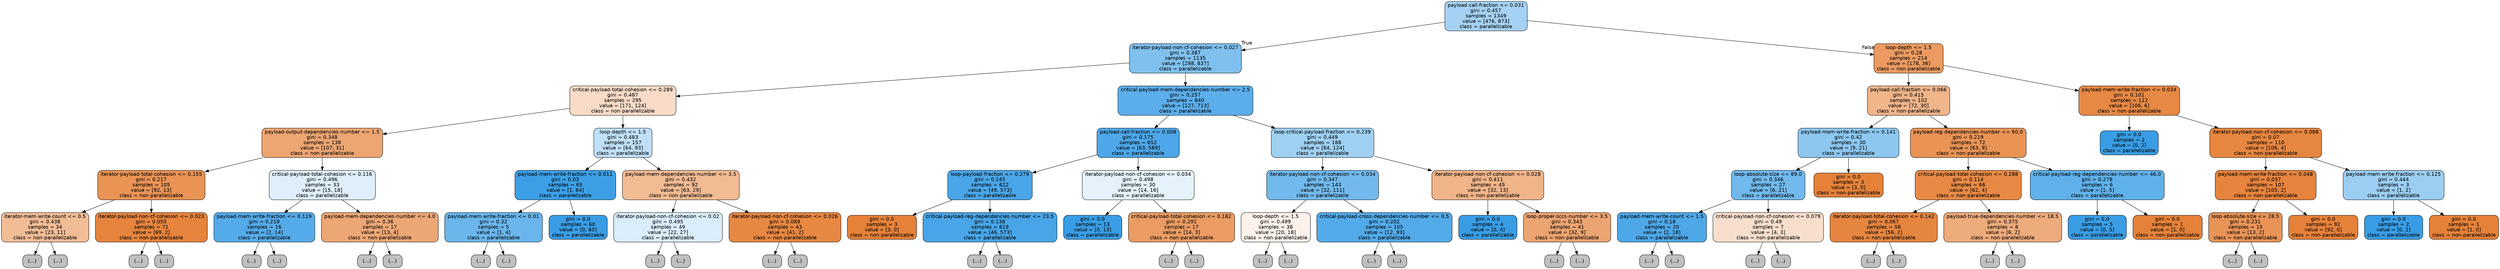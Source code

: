 digraph Tree {
node [shape=box, style="filled, rounded", color="black", fontname=helvetica] ;
edge [fontname=helvetica] ;
0 [label="payload-call-fraction <= 0.031\ngini = 0.457\nsamples = 1349\nvalue = [476, 873]\nclass = parallelizable", fillcolor="#399de574"] ;
1 [label="iterator-payload-non-cf-cohesion <= 0.027\ngini = 0.387\nsamples = 1135\nvalue = [298, 837]\nclass = parallelizable", fillcolor="#399de5a4"] ;
0 -> 1 [labeldistance=2.5, labelangle=45, headlabel="True"] ;
2 [label="critical-payload-total-cohesion <= 0.289\ngini = 0.487\nsamples = 295\nvalue = [171, 124]\nclass = non-parallelizable", fillcolor="#e5813946"] ;
1 -> 2 ;
3 [label="payload-output-dependencies-number <= 1.5\ngini = 0.348\nsamples = 138\nvalue = [107, 31]\nclass = non-parallelizable", fillcolor="#e58139b5"] ;
2 -> 3 ;
4 [label="iterator-payload-total-cohesion <= 0.155\ngini = 0.217\nsamples = 105\nvalue = [92, 13]\nclass = non-parallelizable", fillcolor="#e58139db"] ;
3 -> 4 ;
5 [label="iterator-mem-write-count <= 0.5\ngini = 0.438\nsamples = 34\nvalue = [23, 11]\nclass = non-parallelizable", fillcolor="#e5813985"] ;
4 -> 5 ;
6 [label="(...)", fillcolor="#C0C0C0"] ;
5 -> 6 ;
7 [label="(...)", fillcolor="#C0C0C0"] ;
5 -> 7 ;
20 [label="iterator-payload-non-cf-cohesion <= 0.023\ngini = 0.055\nsamples = 71\nvalue = [69, 2]\nclass = non-parallelizable", fillcolor="#e58139f8"] ;
4 -> 20 ;
21 [label="(...)", fillcolor="#C0C0C0"] ;
20 -> 21 ;
22 [label="(...)", fillcolor="#C0C0C0"] ;
20 -> 22 ;
25 [label="critical-payload-total-cohesion <= 0.116\ngini = 0.496\nsamples = 33\nvalue = [15, 18]\nclass = parallelizable", fillcolor="#399de52a"] ;
3 -> 25 ;
26 [label="payload-mem-write-fraction <= 0.119\ngini = 0.219\nsamples = 16\nvalue = [2, 14]\nclass = parallelizable", fillcolor="#399de5db"] ;
25 -> 26 ;
27 [label="(...)", fillcolor="#C0C0C0"] ;
26 -> 27 ;
28 [label="(...)", fillcolor="#C0C0C0"] ;
26 -> 28 ;
31 [label="payload-mem-dependencies-number <= 4.0\ngini = 0.36\nsamples = 17\nvalue = [13, 4]\nclass = non-parallelizable", fillcolor="#e58139b1"] ;
25 -> 31 ;
32 [label="(...)", fillcolor="#C0C0C0"] ;
31 -> 32 ;
33 [label="(...)", fillcolor="#C0C0C0"] ;
31 -> 33 ;
38 [label="loop-depth <= 1.5\ngini = 0.483\nsamples = 157\nvalue = [64, 93]\nclass = parallelizable", fillcolor="#399de550"] ;
2 -> 38 ;
39 [label="payload-mem-write-fraction <= 0.011\ngini = 0.03\nsamples = 65\nvalue = [1, 64]\nclass = parallelizable", fillcolor="#399de5fb"] ;
38 -> 39 ;
40 [label="payload-mem-write-fraction <= 0.01\ngini = 0.32\nsamples = 5\nvalue = [1, 4]\nclass = parallelizable", fillcolor="#399de5bf"] ;
39 -> 40 ;
41 [label="(...)", fillcolor="#C0C0C0"] ;
40 -> 41 ;
42 [label="(...)", fillcolor="#C0C0C0"] ;
40 -> 42 ;
43 [label="gini = 0.0\nsamples = 60\nvalue = [0, 60]\nclass = parallelizable", fillcolor="#399de5ff"] ;
39 -> 43 ;
44 [label="payload-mem-dependencies-number <= 3.5\ngini = 0.432\nsamples = 92\nvalue = [63, 29]\nclass = non-parallelizable", fillcolor="#e581398a"] ;
38 -> 44 ;
45 [label="iterator-payload-non-cf-cohesion <= 0.02\ngini = 0.495\nsamples = 49\nvalue = [22, 27]\nclass = parallelizable", fillcolor="#399de52f"] ;
44 -> 45 ;
46 [label="(...)", fillcolor="#C0C0C0"] ;
45 -> 46 ;
51 [label="(...)", fillcolor="#C0C0C0"] ;
45 -> 51 ;
60 [label="iterator-payload-non-cf-cohesion <= 0.026\ngini = 0.089\nsamples = 43\nvalue = [41, 2]\nclass = non-parallelizable", fillcolor="#e58139f3"] ;
44 -> 60 ;
61 [label="(...)", fillcolor="#C0C0C0"] ;
60 -> 61 ;
66 [label="(...)", fillcolor="#C0C0C0"] ;
60 -> 66 ;
67 [label="critical-payload-mem-dependencies-number <= 2.5\ngini = 0.257\nsamples = 840\nvalue = [127, 713]\nclass = parallelizable", fillcolor="#399de5d2"] ;
1 -> 67 ;
68 [label="payload-call-fraction <= 0.008\ngini = 0.175\nsamples = 652\nvalue = [63, 589]\nclass = parallelizable", fillcolor="#399de5e4"] ;
67 -> 68 ;
69 [label="loop-payload-fraction <= 0.279\ngini = 0.145\nsamples = 622\nvalue = [49, 573]\nclass = parallelizable", fillcolor="#399de5e9"] ;
68 -> 69 ;
70 [label="gini = 0.0\nsamples = 3\nvalue = [3, 0]\nclass = non-parallelizable", fillcolor="#e58139ff"] ;
69 -> 70 ;
71 [label="critical-payload-reg-dependencies-number <= 23.5\ngini = 0.138\nsamples = 619\nvalue = [46, 573]\nclass = parallelizable", fillcolor="#399de5eb"] ;
69 -> 71 ;
72 [label="(...)", fillcolor="#C0C0C0"] ;
71 -> 72 ;
163 [label="(...)", fillcolor="#C0C0C0"] ;
71 -> 163 ;
164 [label="iterator-payload-non-cf-cohesion <= 0.034\ngini = 0.498\nsamples = 30\nvalue = [14, 16]\nclass = parallelizable", fillcolor="#399de520"] ;
68 -> 164 ;
165 [label="gini = 0.0\nsamples = 13\nvalue = [0, 13]\nclass = parallelizable", fillcolor="#399de5ff"] ;
164 -> 165 ;
166 [label="critical-payload-total-cohesion <= 0.182\ngini = 0.291\nsamples = 17\nvalue = [14, 3]\nclass = non-parallelizable", fillcolor="#e58139c8"] ;
164 -> 166 ;
167 [label="(...)", fillcolor="#C0C0C0"] ;
166 -> 167 ;
168 [label="(...)", fillcolor="#C0C0C0"] ;
166 -> 168 ;
171 [label="loop-critical-payload-fraction <= 0.239\ngini = 0.449\nsamples = 188\nvalue = [64, 124]\nclass = parallelizable", fillcolor="#399de57b"] ;
67 -> 171 ;
172 [label="iterator-payload-non-cf-cohesion <= 0.034\ngini = 0.347\nsamples = 143\nvalue = [32, 111]\nclass = parallelizable", fillcolor="#399de5b5"] ;
171 -> 172 ;
173 [label="loop-depth <= 1.5\ngini = 0.499\nsamples = 38\nvalue = [20, 18]\nclass = non-parallelizable", fillcolor="#e5813919"] ;
172 -> 173 ;
174 [label="(...)", fillcolor="#C0C0C0"] ;
173 -> 174 ;
177 [label="(...)", fillcolor="#C0C0C0"] ;
173 -> 177 ;
186 [label="critical-payload-cross-dependencies-number <= 0.5\ngini = 0.202\nsamples = 105\nvalue = [12, 93]\nclass = parallelizable", fillcolor="#399de5de"] ;
172 -> 186 ;
187 [label="(...)", fillcolor="#C0C0C0"] ;
186 -> 187 ;
202 [label="(...)", fillcolor="#C0C0C0"] ;
186 -> 202 ;
205 [label="iterator-payload-non-cf-cohesion <= 0.028\ngini = 0.411\nsamples = 45\nvalue = [32, 13]\nclass = non-parallelizable", fillcolor="#e5813997"] ;
171 -> 205 ;
206 [label="gini = 0.0\nsamples = 4\nvalue = [0, 4]\nclass = parallelizable", fillcolor="#399de5ff"] ;
205 -> 206 ;
207 [label="loop-proper-sccs-number <= 3.5\ngini = 0.343\nsamples = 41\nvalue = [32, 9]\nclass = non-parallelizable", fillcolor="#e58139b7"] ;
205 -> 207 ;
208 [label="(...)", fillcolor="#C0C0C0"] ;
207 -> 208 ;
219 [label="(...)", fillcolor="#C0C0C0"] ;
207 -> 219 ;
222 [label="loop-depth <= 1.5\ngini = 0.28\nsamples = 214\nvalue = [178, 36]\nclass = non-parallelizable", fillcolor="#e58139cb"] ;
0 -> 222 [labeldistance=2.5, labelangle=-45, headlabel="False"] ;
223 [label="payload-call-fraction <= 0.066\ngini = 0.415\nsamples = 102\nvalue = [72, 30]\nclass = non-parallelizable", fillcolor="#e5813995"] ;
222 -> 223 ;
224 [label="payload-mem-write-fraction <= 0.141\ngini = 0.42\nsamples = 30\nvalue = [9, 21]\nclass = parallelizable", fillcolor="#399de592"] ;
223 -> 224 ;
225 [label="loop-absolute-size <= 89.0\ngini = 0.346\nsamples = 27\nvalue = [6, 21]\nclass = parallelizable", fillcolor="#399de5b6"] ;
224 -> 225 ;
226 [label="payload-mem-write-count <= 1.5\ngini = 0.18\nsamples = 20\nvalue = [2, 18]\nclass = parallelizable", fillcolor="#399de5e3"] ;
225 -> 226 ;
227 [label="(...)", fillcolor="#C0C0C0"] ;
226 -> 227 ;
228 [label="(...)", fillcolor="#C0C0C0"] ;
226 -> 228 ;
233 [label="critical-payload-non-cf-cohesion <= 0.079\ngini = 0.49\nsamples = 7\nvalue = [4, 3]\nclass = non-parallelizable", fillcolor="#e5813940"] ;
225 -> 233 ;
234 [label="(...)", fillcolor="#C0C0C0"] ;
233 -> 234 ;
235 [label="(...)", fillcolor="#C0C0C0"] ;
233 -> 235 ;
236 [label="gini = 0.0\nsamples = 3\nvalue = [3, 0]\nclass = non-parallelizable", fillcolor="#e58139ff"] ;
224 -> 236 ;
237 [label="payload-reg-dependencies-number <= 60.0\ngini = 0.219\nsamples = 72\nvalue = [63, 9]\nclass = non-parallelizable", fillcolor="#e58139db"] ;
223 -> 237 ;
238 [label="critical-payload-total-cohesion <= 0.288\ngini = 0.114\nsamples = 66\nvalue = [62, 4]\nclass = non-parallelizable", fillcolor="#e58139ef"] ;
237 -> 238 ;
239 [label="iterator-payload-total-cohesion <= 0.142\ngini = 0.067\nsamples = 58\nvalue = [56, 2]\nclass = non-parallelizable", fillcolor="#e58139f6"] ;
238 -> 239 ;
240 [label="(...)", fillcolor="#C0C0C0"] ;
239 -> 240 ;
243 [label="(...)", fillcolor="#C0C0C0"] ;
239 -> 243 ;
248 [label="payload-true-dependencies-number <= 18.5\ngini = 0.375\nsamples = 8\nvalue = [6, 2]\nclass = non-parallelizable", fillcolor="#e58139aa"] ;
238 -> 248 ;
249 [label="(...)", fillcolor="#C0C0C0"] ;
248 -> 249 ;
250 [label="(...)", fillcolor="#C0C0C0"] ;
248 -> 250 ;
251 [label="critical-payload-reg-dependencies-number <= 46.0\ngini = 0.278\nsamples = 6\nvalue = [1, 5]\nclass = parallelizable", fillcolor="#399de5cc"] ;
237 -> 251 ;
252 [label="gini = 0.0\nsamples = 5\nvalue = [0, 5]\nclass = parallelizable", fillcolor="#399de5ff"] ;
251 -> 252 ;
253 [label="gini = 0.0\nsamples = 1\nvalue = [1, 0]\nclass = non-parallelizable", fillcolor="#e58139ff"] ;
251 -> 253 ;
254 [label="payload-mem-write-fraction <= 0.034\ngini = 0.101\nsamples = 112\nvalue = [106, 6]\nclass = non-parallelizable", fillcolor="#e58139f1"] ;
222 -> 254 ;
255 [label="gini = 0.0\nsamples = 2\nvalue = [0, 2]\nclass = parallelizable", fillcolor="#399de5ff"] ;
254 -> 255 ;
256 [label="iterator-payload-non-cf-cohesion <= 0.088\ngini = 0.07\nsamples = 110\nvalue = [106, 4]\nclass = non-parallelizable", fillcolor="#e58139f5"] ;
254 -> 256 ;
257 [label="payload-mem-write-fraction <= 0.048\ngini = 0.037\nsamples = 107\nvalue = [105, 2]\nclass = non-parallelizable", fillcolor="#e58139fa"] ;
256 -> 257 ;
258 [label="loop-absolute-size <= 28.5\ngini = 0.231\nsamples = 15\nvalue = [13, 2]\nclass = non-parallelizable", fillcolor="#e58139d8"] ;
257 -> 258 ;
259 [label="(...)", fillcolor="#C0C0C0"] ;
258 -> 259 ;
260 [label="(...)", fillcolor="#C0C0C0"] ;
258 -> 260 ;
261 [label="gini = 0.0\nsamples = 92\nvalue = [92, 0]\nclass = non-parallelizable", fillcolor="#e58139ff"] ;
257 -> 261 ;
262 [label="payload-mem-write-fraction <= 0.125\ngini = 0.444\nsamples = 3\nvalue = [1, 2]\nclass = parallelizable", fillcolor="#399de57f"] ;
256 -> 262 ;
263 [label="gini = 0.0\nsamples = 2\nvalue = [0, 2]\nclass = parallelizable", fillcolor="#399de5ff"] ;
262 -> 263 ;
264 [label="gini = 0.0\nsamples = 1\nvalue = [1, 0]\nclass = non-parallelizable", fillcolor="#e58139ff"] ;
262 -> 264 ;
}